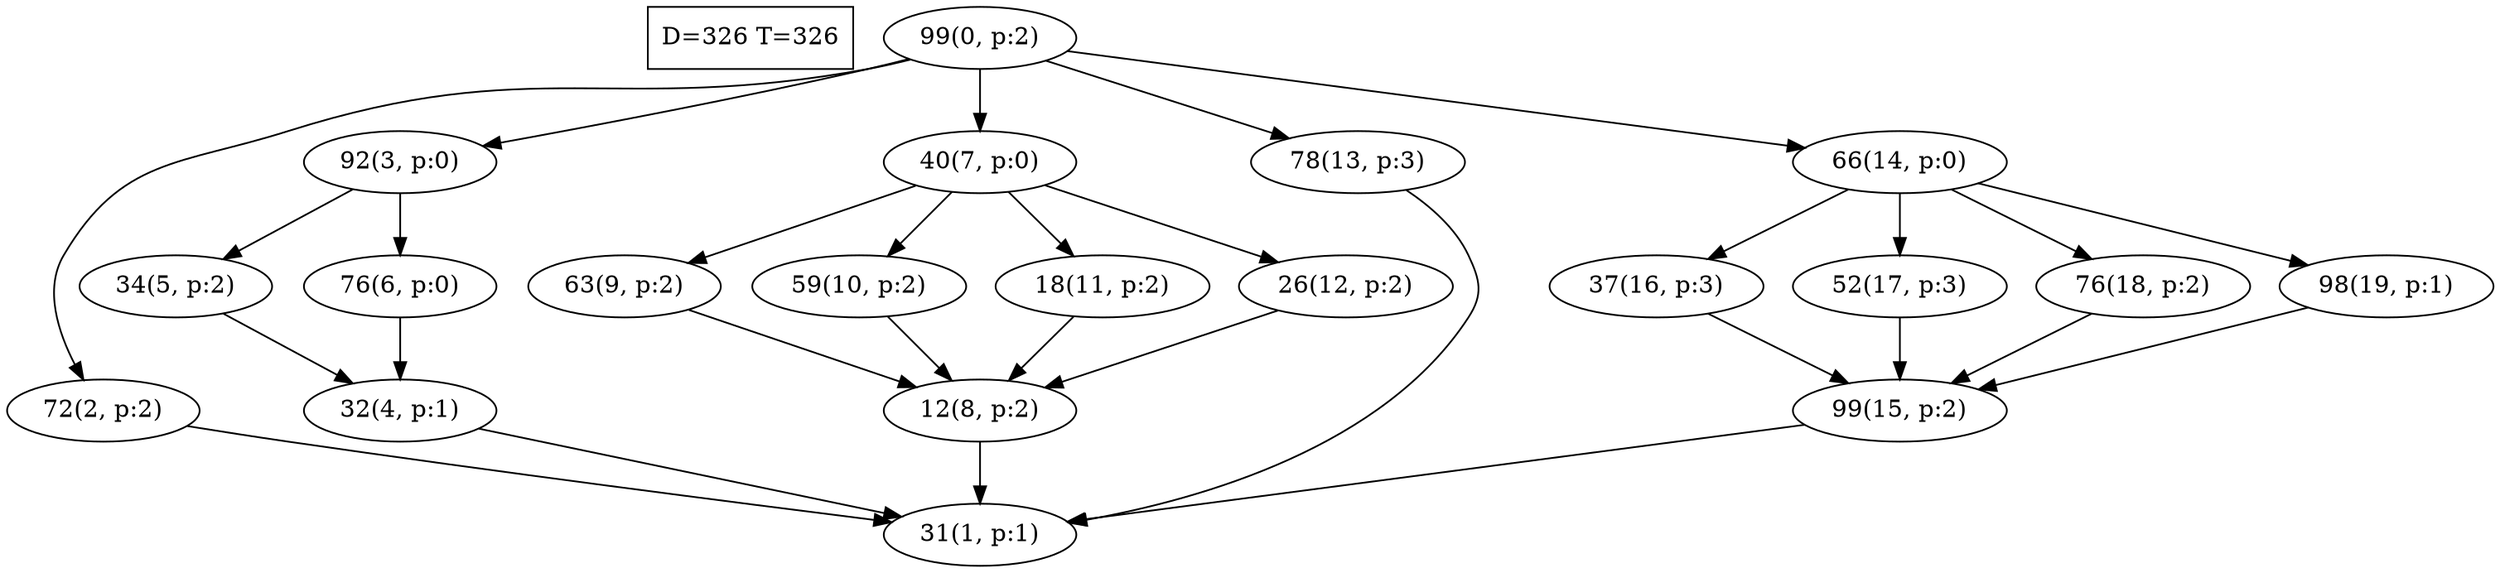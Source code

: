 digraph Task {
i [shape=box, label="D=326 T=326"]; 
0 [label="99(0, p:2)"];
1 [label="31(1, p:1)"];
2 [label="72(2, p:2)"];
3 [label="92(3, p:0)"];
4 [label="32(4, p:1)"];
5 [label="34(5, p:2)"];
6 [label="76(6, p:0)"];
7 [label="40(7, p:0)"];
8 [label="12(8, p:2)"];
9 [label="63(9, p:2)"];
10 [label="59(10, p:2)"];
11 [label="18(11, p:2)"];
12 [label="26(12, p:2)"];
13 [label="78(13, p:3)"];
14 [label="66(14, p:0)"];
15 [label="99(15, p:2)"];
16 [label="37(16, p:3)"];
17 [label="52(17, p:3)"];
18 [label="76(18, p:2)"];
19 [label="98(19, p:1)"];
0 -> 2;
0 -> 3;
0 -> 7;
0 -> 13;
0 -> 14;
2 -> 1;
3 -> 5;
3 -> 6;
4 -> 1;
5 -> 4;
6 -> 4;
7 -> 9;
7 -> 10;
7 -> 11;
7 -> 12;
8 -> 1;
9 -> 8;
10 -> 8;
11 -> 8;
12 -> 8;
13 -> 1;
14 -> 16;
14 -> 17;
14 -> 18;
14 -> 19;
15 -> 1;
16 -> 15;
17 -> 15;
18 -> 15;
19 -> 15;
}